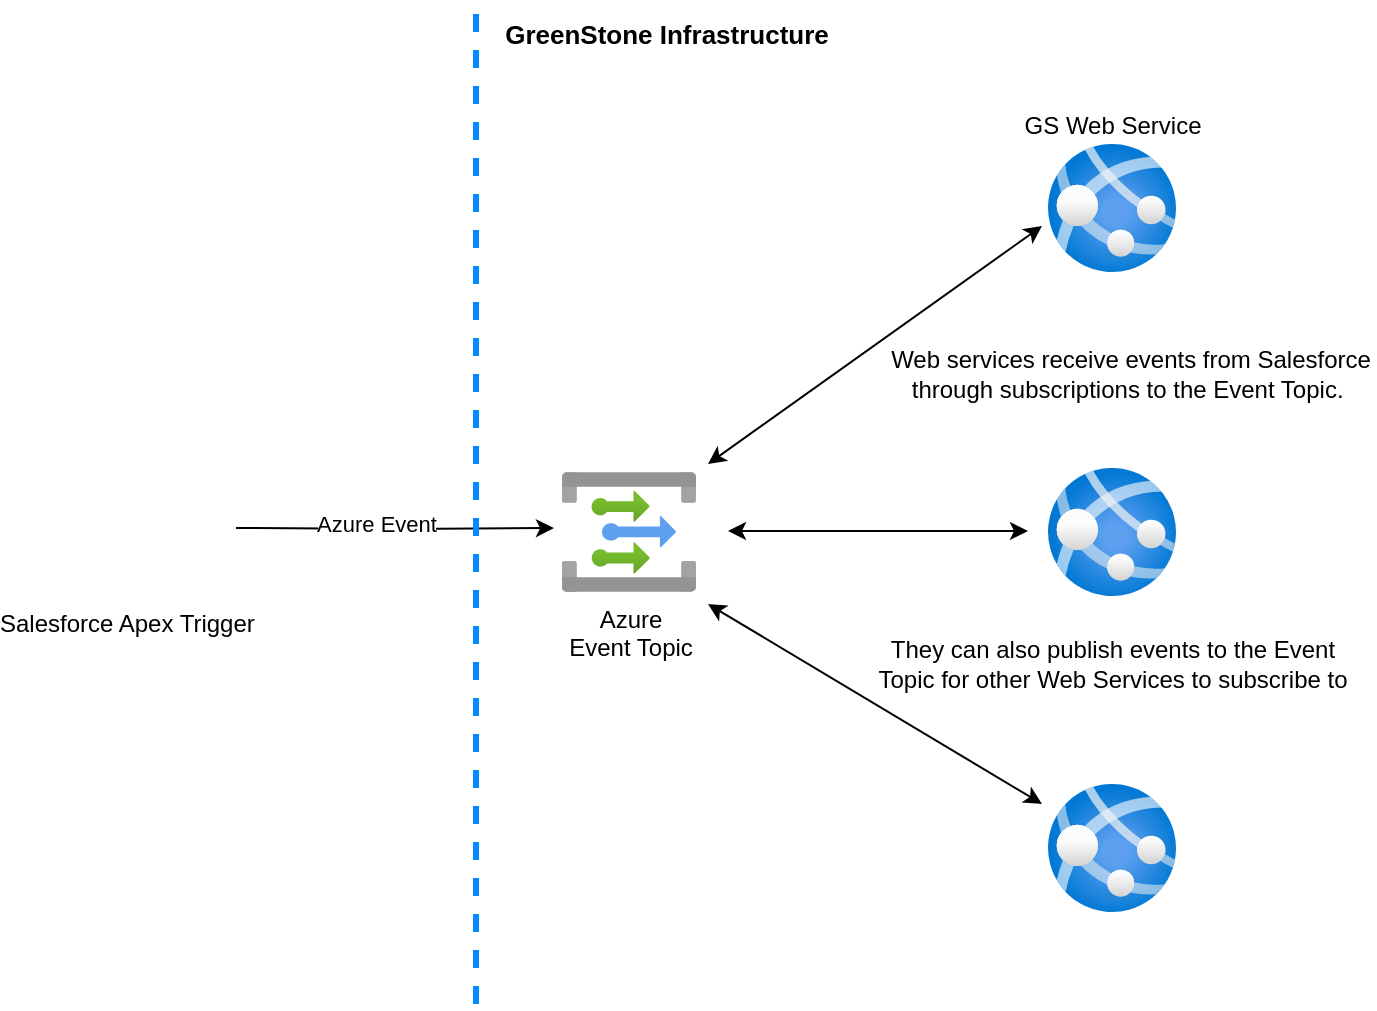 <mxfile version="14.1.8" type="github">
  <diagram id="1p904DRUSOk9_n-IS_4u" name="Page-1">
    <mxGraphModel dx="2062" dy="1124" grid="1" gridSize="10" guides="1" tooltips="1" connect="1" arrows="1" fold="1" page="1" pageScale="1" pageWidth="1100" pageHeight="850" math="0" shadow="0">
      <root>
        <mxCell id="0" />
        <mxCell id="1" parent="0" />
        <mxCell id="SHI-ktM-hE5Mo1x6OOOh-1" value="&lt;div&gt;Azure &lt;br&gt;&lt;/div&gt;&lt;div&gt;Event Topic&lt;/div&gt;" style="aspect=fixed;html=1;points=[];align=center;image;fontSize=12;image=img/lib/azure2/integration/Event_Grid_Topics.svg;" parent="1" vertex="1">
          <mxGeometry x="283" y="254" width="67" height="60" as="geometry" />
        </mxCell>
        <mxCell id="SHI-ktM-hE5Mo1x6OOOh-5" value="GS Web Service" style="aspect=fixed;html=1;points=[];align=center;image;fontSize=12;image=img/lib/azure2/compute/App_Services.svg;labelPosition=center;verticalLabelPosition=top;verticalAlign=bottom;" parent="1" vertex="1">
          <mxGeometry x="526" y="90" width="64" height="64" as="geometry" />
        </mxCell>
        <mxCell id="SHI-ktM-hE5Mo1x6OOOh-6" value="" style="aspect=fixed;html=1;points=[];align=center;image;fontSize=12;image=img/lib/azure2/compute/App_Services.svg;" parent="1" vertex="1">
          <mxGeometry x="526" y="252" width="64" height="64" as="geometry" />
        </mxCell>
        <mxCell id="SHI-ktM-hE5Mo1x6OOOh-7" value="" style="aspect=fixed;html=1;points=[];align=center;image;fontSize=12;image=img/lib/azure2/compute/App_Services.svg;" parent="1" vertex="1">
          <mxGeometry x="526" y="410" width="64" height="64" as="geometry" />
        </mxCell>
        <mxCell id="SHI-ktM-hE5Mo1x6OOOh-15" style="edgeStyle=orthogonalEdgeStyle;rounded=0;orthogonalLoop=1;jettySize=auto;html=1;entryX=-0.06;entryY=0.467;entryDx=0;entryDy=0;entryPerimeter=0;" parent="1" target="SHI-ktM-hE5Mo1x6OOOh-1" edge="1">
          <mxGeometry relative="1" as="geometry">
            <mxPoint x="120" y="282" as="sourcePoint" />
          </mxGeometry>
        </mxCell>
        <mxCell id="SHI-ktM-hE5Mo1x6OOOh-17" value="Azure Event" style="edgeLabel;html=1;align=center;verticalAlign=middle;resizable=0;points=[];" parent="SHI-ktM-hE5Mo1x6OOOh-15" vertex="1" connectable="0">
          <mxGeometry x="0.149" y="1" relative="1" as="geometry">
            <mxPoint x="-21" y="-1.01" as="offset" />
          </mxGeometry>
        </mxCell>
        <mxCell id="SHI-ktM-hE5Mo1x6OOOh-9" value="Salesforce Apex Trigger" style="shape=image;imageAspect=0;aspect=fixed;verticalLabelPosition=bottom;verticalAlign=top;image=https://external-content.duckduckgo.com/iu/?u=https%3A%2F%2Fupload.wikimedia.org%2Fwikipedia%2Fen%2Fthumb%2F8%2F83%2FSalesforce_logo.svg%2F1200px-Salesforce_logo.svg.png&amp;f=1&amp;nofb=1;" parent="1" vertex="1">
          <mxGeometry x="20" y="252" width="91.42" height="64" as="geometry" />
        </mxCell>
        <mxCell id="SHI-ktM-hE5Mo1x6OOOh-20" value="" style="endArrow=classic;startArrow=classic;html=1;" parent="1" edge="1">
          <mxGeometry width="50" height="50" relative="1" as="geometry">
            <mxPoint x="366" y="283.5" as="sourcePoint" />
            <mxPoint x="516" y="283.5" as="targetPoint" />
          </mxGeometry>
        </mxCell>
        <mxCell id="SHI-ktM-hE5Mo1x6OOOh-21" value="" style="endArrow=classic;startArrow=classic;html=1;entryX=-0.047;entryY=0.641;entryDx=0;entryDy=0;entryPerimeter=0;" parent="1" target="SHI-ktM-hE5Mo1x6OOOh-5" edge="1">
          <mxGeometry width="50" height="50" relative="1" as="geometry">
            <mxPoint x="356" y="250" as="sourcePoint" />
            <mxPoint x="456" y="170" as="targetPoint" />
          </mxGeometry>
        </mxCell>
        <mxCell id="SHI-ktM-hE5Mo1x6OOOh-24" value="" style="endArrow=classic;startArrow=classic;html=1;entryX=-0.047;entryY=0.156;entryDx=0;entryDy=0;entryPerimeter=0;" parent="1" target="SHI-ktM-hE5Mo1x6OOOh-7" edge="1">
          <mxGeometry width="50" height="50" relative="1" as="geometry">
            <mxPoint x="356" y="320" as="sourcePoint" />
            <mxPoint x="446" y="410" as="targetPoint" />
          </mxGeometry>
        </mxCell>
        <mxCell id="SHI-ktM-hE5Mo1x6OOOh-25" value="Web services receive events from Salesforce through subscriptions to the Event Topic.&amp;nbsp; " style="text;html=1;strokeColor=none;fillColor=none;align=center;verticalAlign=middle;whiteSpace=wrap;rounded=0;" parent="1" vertex="1">
          <mxGeometry x="446" y="190" width="243" height="30" as="geometry" />
        </mxCell>
        <mxCell id="SHI-ktM-hE5Mo1x6OOOh-26" value="They can also publish events to the Event Topic for other Web Services to subscribe to" style="text;html=1;strokeColor=none;fillColor=none;align=center;verticalAlign=middle;whiteSpace=wrap;rounded=0;" parent="1" vertex="1">
          <mxGeometry x="436.5" y="330" width="243" height="40" as="geometry" />
        </mxCell>
        <mxCell id="SHI-ktM-hE5Mo1x6OOOh-27" value="" style="endArrow=none;dashed=1;html=1;fontColor=#058AFF;strokeColor=#058AFF;strokeWidth=3;" parent="1" edge="1">
          <mxGeometry width="50" height="50" relative="1" as="geometry">
            <mxPoint x="240" y="520" as="sourcePoint" />
            <mxPoint x="240" y="20" as="targetPoint" />
          </mxGeometry>
        </mxCell>
        <mxCell id="SHI-ktM-hE5Mo1x6OOOh-28" value="GreenStone Infrastructure" style="text;html=1;strokeColor=none;fillColor=none;align=center;verticalAlign=middle;whiteSpace=wrap;rounded=0;fontStyle=1;fontSize=13;" parent="1" vertex="1">
          <mxGeometry x="250" y="20" width="171.3" height="30" as="geometry" />
        </mxCell>
      </root>
    </mxGraphModel>
  </diagram>
</mxfile>
